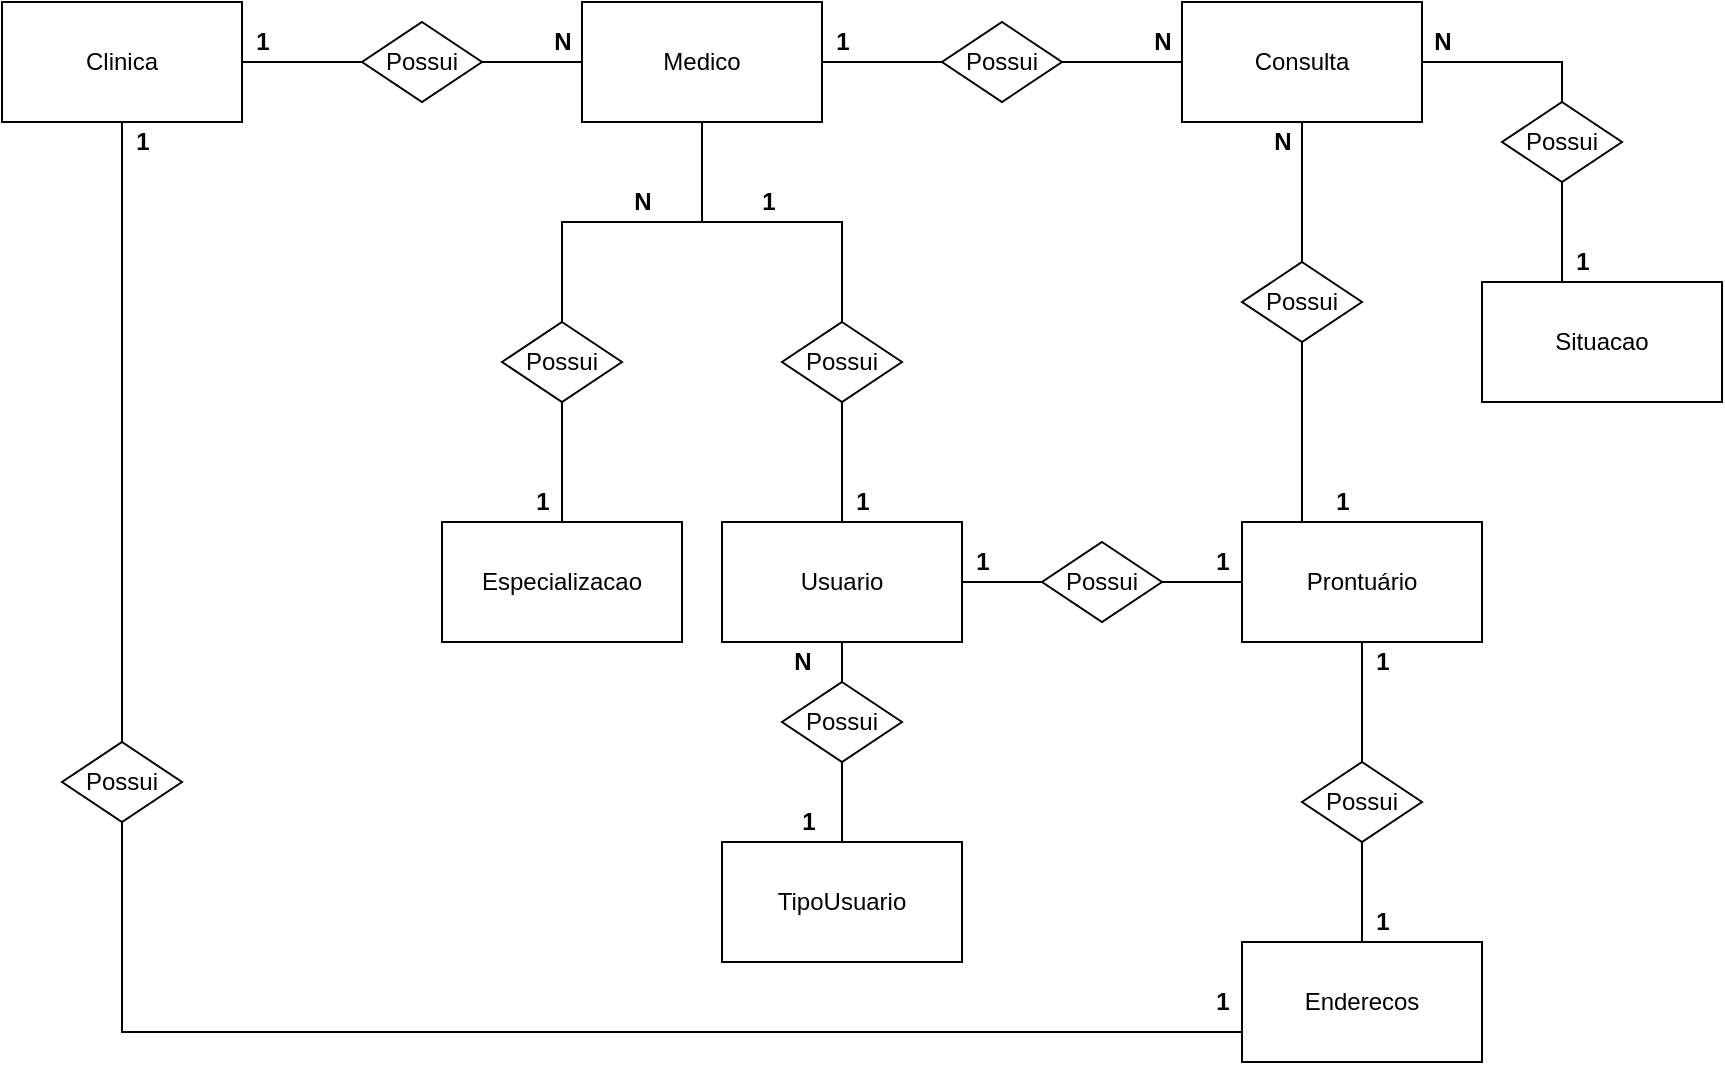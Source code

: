 <mxfile version="12.6.7" type="device" pages="2"><diagram id="C5RBs43oDa-KdzZeNtuy" name="Conceitual"><mxGraphModel dx="1200" dy="580" grid="1" gridSize="10" guides="1" tooltips="1" connect="1" arrows="1" fold="1" page="1" pageScale="1" pageWidth="827" pageHeight="1169" math="0" shadow="0"><root><mxCell id="WIyWlLk6GJQsqaUBKTNV-0"/><mxCell id="WIyWlLk6GJQsqaUBKTNV-1" parent="WIyWlLk6GJQsqaUBKTNV-0"/><mxCell id="ythOJ2ruGv5637B8txGK-11" style="edgeStyle=orthogonalEdgeStyle;rounded=0;orthogonalLoop=1;jettySize=auto;html=1;endArrow=none;endFill=0;" parent="WIyWlLk6GJQsqaUBKTNV-1" source="ythOJ2ruGv5637B8txGK-0" target="ythOJ2ruGv5637B8txGK-6" edge="1"><mxGeometry relative="1" as="geometry"/></mxCell><mxCell id="cK3Bh7Ozj_MrLhPUxuZN-6" style="edgeStyle=orthogonalEdgeStyle;rounded=0;orthogonalLoop=1;jettySize=auto;html=1;entryX=0.5;entryY=0;entryDx=0;entryDy=0;endArrow=none;endFill=0;" edge="1" parent="WIyWlLk6GJQsqaUBKTNV-1" source="ythOJ2ruGv5637B8txGK-0" target="cK3Bh7Ozj_MrLhPUxuZN-4"><mxGeometry relative="1" as="geometry"/></mxCell><mxCell id="ythOJ2ruGv5637B8txGK-0" value="Clinica" style="rounded=0;whiteSpace=wrap;html=1;" parent="WIyWlLk6GJQsqaUBKTNV-1" vertex="1"><mxGeometry x="30" y="40" width="120" height="60" as="geometry"/></mxCell><mxCell id="ythOJ2ruGv5637B8txGK-13" style="edgeStyle=orthogonalEdgeStyle;rounded=0;orthogonalLoop=1;jettySize=auto;html=1;entryX=0;entryY=0.5;entryDx=0;entryDy=0;endArrow=none;endFill=0;" parent="WIyWlLk6GJQsqaUBKTNV-1" source="ythOJ2ruGv5637B8txGK-1" target="ythOJ2ruGv5637B8txGK-7" edge="1"><mxGeometry relative="1" as="geometry"/></mxCell><mxCell id="ythOJ2ruGv5637B8txGK-19" style="edgeStyle=orthogonalEdgeStyle;rounded=0;orthogonalLoop=1;jettySize=auto;html=1;endArrow=none;endFill=0;" parent="WIyWlLk6GJQsqaUBKTNV-1" source="ythOJ2ruGv5637B8txGK-1" target="ythOJ2ruGv5637B8txGK-10" edge="1"><mxGeometry relative="1" as="geometry"/></mxCell><mxCell id="yCbxvWibHZeZ39p8YRPe-6" style="edgeStyle=orthogonalEdgeStyle;rounded=0;orthogonalLoop=1;jettySize=auto;html=1;endArrow=none;endFill=0;" parent="WIyWlLk6GJQsqaUBKTNV-1" source="ythOJ2ruGv5637B8txGK-1" target="ythOJ2ruGv5637B8txGK-9" edge="1"><mxGeometry relative="1" as="geometry"/></mxCell><mxCell id="ythOJ2ruGv5637B8txGK-1" value="Medico" style="rounded=0;whiteSpace=wrap;html=1;" parent="WIyWlLk6GJQsqaUBKTNV-1" vertex="1"><mxGeometry x="320" y="40" width="120" height="60" as="geometry"/></mxCell><mxCell id="ythOJ2ruGv5637B8txGK-15" style="edgeStyle=orthogonalEdgeStyle;rounded=0;orthogonalLoop=1;jettySize=auto;html=1;endArrow=none;endFill=0;" parent="WIyWlLk6GJQsqaUBKTNV-1" source="ythOJ2ruGv5637B8txGK-2" target="ythOJ2ruGv5637B8txGK-8" edge="1"><mxGeometry relative="1" as="geometry"/></mxCell><mxCell id="yCbxvWibHZeZ39p8YRPe-16" style="edgeStyle=orthogonalEdgeStyle;rounded=0;orthogonalLoop=1;jettySize=auto;html=1;entryX=0.5;entryY=0;entryDx=0;entryDy=0;endArrow=none;endFill=0;" parent="WIyWlLk6GJQsqaUBKTNV-1" source="ythOJ2ruGv5637B8txGK-2" target="yCbxvWibHZeZ39p8YRPe-15" edge="1"><mxGeometry relative="1" as="geometry"/></mxCell><mxCell id="ythOJ2ruGv5637B8txGK-2" value="Consulta" style="rounded=0;whiteSpace=wrap;html=1;" parent="WIyWlLk6GJQsqaUBKTNV-1" vertex="1"><mxGeometry x="620" y="40" width="120" height="60" as="geometry"/></mxCell><mxCell id="cK3Bh7Ozj_MrLhPUxuZN-2" style="edgeStyle=orthogonalEdgeStyle;rounded=0;orthogonalLoop=1;jettySize=auto;html=1;entryX=0.5;entryY=0;entryDx=0;entryDy=0;endArrow=none;endFill=0;" edge="1" parent="WIyWlLk6GJQsqaUBKTNV-1" source="ythOJ2ruGv5637B8txGK-3" target="cK3Bh7Ozj_MrLhPUxuZN-1"><mxGeometry relative="1" as="geometry"/></mxCell><mxCell id="ythOJ2ruGv5637B8txGK-3" value="Prontuário" style="rounded=0;whiteSpace=wrap;html=1;" parent="WIyWlLk6GJQsqaUBKTNV-1" vertex="1"><mxGeometry x="650" y="300" width="120" height="60" as="geometry"/></mxCell><mxCell id="ythOJ2ruGv5637B8txGK-4" value="Especializacao" style="rounded=0;whiteSpace=wrap;html=1;" parent="WIyWlLk6GJQsqaUBKTNV-1" vertex="1"><mxGeometry x="250" y="300" width="120" height="60" as="geometry"/></mxCell><mxCell id="yCbxvWibHZeZ39p8YRPe-7" style="edgeStyle=orthogonalEdgeStyle;rounded=0;orthogonalLoop=1;jettySize=auto;html=1;entryX=0.5;entryY=0;entryDx=0;entryDy=0;endArrow=none;endFill=0;" parent="WIyWlLk6GJQsqaUBKTNV-1" source="ythOJ2ruGv5637B8txGK-5" target="yCbxvWibHZeZ39p8YRPe-1" edge="1"><mxGeometry relative="1" as="geometry"/></mxCell><mxCell id="ythOJ2ruGv5637B8txGK-5" value="Usuario" style="rounded=0;whiteSpace=wrap;html=1;" parent="WIyWlLk6GJQsqaUBKTNV-1" vertex="1"><mxGeometry x="390" y="300" width="120" height="60" as="geometry"/></mxCell><mxCell id="ythOJ2ruGv5637B8txGK-12" style="edgeStyle=orthogonalEdgeStyle;rounded=0;orthogonalLoop=1;jettySize=auto;html=1;entryX=0;entryY=0.5;entryDx=0;entryDy=0;endArrow=none;endFill=0;" parent="WIyWlLk6GJQsqaUBKTNV-1" source="ythOJ2ruGv5637B8txGK-6" target="ythOJ2ruGv5637B8txGK-1" edge="1"><mxGeometry relative="1" as="geometry"/></mxCell><mxCell id="ythOJ2ruGv5637B8txGK-6" value="Possui" style="rhombus;whiteSpace=wrap;html=1;" parent="WIyWlLk6GJQsqaUBKTNV-1" vertex="1"><mxGeometry x="210" y="50" width="60" height="40" as="geometry"/></mxCell><mxCell id="ythOJ2ruGv5637B8txGK-14" style="edgeStyle=orthogonalEdgeStyle;rounded=0;orthogonalLoop=1;jettySize=auto;html=1;endArrow=none;endFill=0;" parent="WIyWlLk6GJQsqaUBKTNV-1" source="ythOJ2ruGv5637B8txGK-7" target="ythOJ2ruGv5637B8txGK-2" edge="1"><mxGeometry relative="1" as="geometry"/></mxCell><mxCell id="ythOJ2ruGv5637B8txGK-7" value="Possui" style="rhombus;whiteSpace=wrap;html=1;" parent="WIyWlLk6GJQsqaUBKTNV-1" vertex="1"><mxGeometry x="500" y="50" width="60" height="40" as="geometry"/></mxCell><mxCell id="ythOJ2ruGv5637B8txGK-16" style="edgeStyle=orthogonalEdgeStyle;rounded=0;orthogonalLoop=1;jettySize=auto;html=1;endArrow=none;endFill=0;" parent="WIyWlLk6GJQsqaUBKTNV-1" source="ythOJ2ruGv5637B8txGK-8" target="ythOJ2ruGv5637B8txGK-3" edge="1"><mxGeometry relative="1" as="geometry"><Array as="points"><mxPoint x="680" y="280"/><mxPoint x="680" y="280"/></Array></mxGeometry></mxCell><mxCell id="ythOJ2ruGv5637B8txGK-8" value="Possui" style="rhombus;whiteSpace=wrap;html=1;" parent="WIyWlLk6GJQsqaUBKTNV-1" vertex="1"><mxGeometry x="650" y="170" width="60" height="40" as="geometry"/></mxCell><mxCell id="ythOJ2ruGv5637B8txGK-18" style="edgeStyle=orthogonalEdgeStyle;rounded=0;orthogonalLoop=1;jettySize=auto;html=1;endArrow=none;endFill=0;" parent="WIyWlLk6GJQsqaUBKTNV-1" source="ythOJ2ruGv5637B8txGK-9" target="ythOJ2ruGv5637B8txGK-5" edge="1"><mxGeometry relative="1" as="geometry"/></mxCell><mxCell id="ythOJ2ruGv5637B8txGK-9" value="Possui" style="rhombus;whiteSpace=wrap;html=1;" parent="WIyWlLk6GJQsqaUBKTNV-1" vertex="1"><mxGeometry x="420" y="200" width="60" height="40" as="geometry"/></mxCell><mxCell id="ythOJ2ruGv5637B8txGK-21" style="edgeStyle=orthogonalEdgeStyle;rounded=0;orthogonalLoop=1;jettySize=auto;html=1;endArrow=none;endFill=0;" parent="WIyWlLk6GJQsqaUBKTNV-1" source="ythOJ2ruGv5637B8txGK-10" target="ythOJ2ruGv5637B8txGK-4" edge="1"><mxGeometry relative="1" as="geometry"/></mxCell><mxCell id="ythOJ2ruGv5637B8txGK-10" value="Possui" style="rhombus;whiteSpace=wrap;html=1;" parent="WIyWlLk6GJQsqaUBKTNV-1" vertex="1"><mxGeometry x="280" y="200" width="60" height="40" as="geometry"/></mxCell><mxCell id="ythOJ2ruGv5637B8txGK-23" style="edgeStyle=orthogonalEdgeStyle;rounded=0;orthogonalLoop=1;jettySize=auto;html=1;endArrow=none;endFill=0;" parent="WIyWlLk6GJQsqaUBKTNV-1" source="ythOJ2ruGv5637B8txGK-22" target="ythOJ2ruGv5637B8txGK-3" edge="1"><mxGeometry relative="1" as="geometry"/></mxCell><mxCell id="ythOJ2ruGv5637B8txGK-24" style="edgeStyle=orthogonalEdgeStyle;rounded=0;orthogonalLoop=1;jettySize=auto;html=1;entryX=1;entryY=0.5;entryDx=0;entryDy=0;endArrow=none;endFill=0;" parent="WIyWlLk6GJQsqaUBKTNV-1" source="ythOJ2ruGv5637B8txGK-22" target="ythOJ2ruGv5637B8txGK-5" edge="1"><mxGeometry relative="1" as="geometry"/></mxCell><mxCell id="ythOJ2ruGv5637B8txGK-22" value="Possui" style="rhombus;whiteSpace=wrap;html=1;" parent="WIyWlLk6GJQsqaUBKTNV-1" vertex="1"><mxGeometry x="550" y="310" width="60" height="40" as="geometry"/></mxCell><mxCell id="ythOJ2ruGv5637B8txGK-25" value="&lt;b&gt;1&lt;/b&gt;" style="text;html=1;align=center;verticalAlign=middle;resizable=0;points=[];autosize=1;" parent="WIyWlLk6GJQsqaUBKTNV-1" vertex="1"><mxGeometry x="150" y="50" width="20" height="20" as="geometry"/></mxCell><mxCell id="ythOJ2ruGv5637B8txGK-26" value="&lt;b&gt;N&lt;/b&gt;" style="text;html=1;align=center;verticalAlign=middle;resizable=0;points=[];autosize=1;" parent="WIyWlLk6GJQsqaUBKTNV-1" vertex="1"><mxGeometry x="300" y="50" width="20" height="20" as="geometry"/></mxCell><mxCell id="ythOJ2ruGv5637B8txGK-27" value="&lt;b&gt;1&lt;/b&gt;" style="text;html=1;align=center;verticalAlign=middle;resizable=0;points=[];autosize=1;" parent="WIyWlLk6GJQsqaUBKTNV-1" vertex="1"><mxGeometry x="440" y="50" width="20" height="20" as="geometry"/></mxCell><mxCell id="ythOJ2ruGv5637B8txGK-28" value="&lt;b&gt;N&lt;/b&gt;" style="text;html=1;align=center;verticalAlign=middle;resizable=0;points=[];autosize=1;" parent="WIyWlLk6GJQsqaUBKTNV-1" vertex="1"><mxGeometry x="600" y="50" width="20" height="20" as="geometry"/></mxCell><mxCell id="ythOJ2ruGv5637B8txGK-29" value="&lt;b&gt;1&lt;/b&gt;" style="text;html=1;align=center;verticalAlign=middle;resizable=0;points=[];autosize=1;" parent="WIyWlLk6GJQsqaUBKTNV-1" vertex="1"><mxGeometry x="690" y="280" width="20" height="20" as="geometry"/></mxCell><mxCell id="ythOJ2ruGv5637B8txGK-30" value="&lt;b&gt;N&lt;/b&gt;" style="text;html=1;align=center;verticalAlign=middle;resizable=0;points=[];autosize=1;" parent="WIyWlLk6GJQsqaUBKTNV-1" vertex="1"><mxGeometry x="660" y="100" width="20" height="20" as="geometry"/></mxCell><mxCell id="ythOJ2ruGv5637B8txGK-31" value="&lt;b&gt;1&lt;/b&gt;" style="text;html=1;align=center;verticalAlign=middle;resizable=0;points=[];autosize=1;" parent="WIyWlLk6GJQsqaUBKTNV-1" vertex="1"><mxGeometry x="630" y="310" width="20" height="20" as="geometry"/></mxCell><mxCell id="ythOJ2ruGv5637B8txGK-32" value="&lt;b&gt;1&lt;/b&gt;" style="text;html=1;align=center;verticalAlign=middle;resizable=0;points=[];autosize=1;" parent="WIyWlLk6GJQsqaUBKTNV-1" vertex="1"><mxGeometry x="510" y="310" width="20" height="20" as="geometry"/></mxCell><mxCell id="ythOJ2ruGv5637B8txGK-33" value="&lt;b&gt;1&lt;/b&gt;" style="text;html=1;align=center;verticalAlign=middle;resizable=0;points=[];autosize=1;" parent="WIyWlLk6GJQsqaUBKTNV-1" vertex="1"><mxGeometry x="403" y="130" width="20" height="20" as="geometry"/></mxCell><mxCell id="ythOJ2ruGv5637B8txGK-34" value="&lt;b&gt;1&lt;/b&gt;" style="text;html=1;align=center;verticalAlign=middle;resizable=0;points=[];autosize=1;" parent="WIyWlLk6GJQsqaUBKTNV-1" vertex="1"><mxGeometry x="450" y="280" width="20" height="20" as="geometry"/></mxCell><mxCell id="ythOJ2ruGv5637B8txGK-35" value="&lt;b&gt;1&lt;/b&gt;" style="text;html=1;align=center;verticalAlign=middle;resizable=0;points=[];autosize=1;" parent="WIyWlLk6GJQsqaUBKTNV-1" vertex="1"><mxGeometry x="290" y="280" width="20" height="20" as="geometry"/></mxCell><mxCell id="ythOJ2ruGv5637B8txGK-36" value="&lt;b&gt;N&lt;/b&gt;" style="text;html=1;align=center;verticalAlign=middle;resizable=0;points=[];autosize=1;" parent="WIyWlLk6GJQsqaUBKTNV-1" vertex="1"><mxGeometry x="340" y="130" width="20" height="20" as="geometry"/></mxCell><mxCell id="yCbxvWibHZeZ39p8YRPe-0" value="TipoUsuario" style="rounded=0;whiteSpace=wrap;html=1;" parent="WIyWlLk6GJQsqaUBKTNV-1" vertex="1"><mxGeometry x="390" y="460" width="120" height="60" as="geometry"/></mxCell><mxCell id="yCbxvWibHZeZ39p8YRPe-3" style="edgeStyle=orthogonalEdgeStyle;rounded=0;orthogonalLoop=1;jettySize=auto;html=1;endArrow=none;endFill=0;" parent="WIyWlLk6GJQsqaUBKTNV-1" source="yCbxvWibHZeZ39p8YRPe-1" target="yCbxvWibHZeZ39p8YRPe-0" edge="1"><mxGeometry relative="1" as="geometry"/></mxCell><mxCell id="yCbxvWibHZeZ39p8YRPe-1" value="Possui" style="rhombus;whiteSpace=wrap;html=1;" parent="WIyWlLk6GJQsqaUBKTNV-1" vertex="1"><mxGeometry x="420" y="380" width="60" height="40" as="geometry"/></mxCell><mxCell id="yCbxvWibHZeZ39p8YRPe-4" value="&lt;b&gt;N&lt;/b&gt;" style="text;html=1;align=center;verticalAlign=middle;resizable=0;points=[];autosize=1;" parent="WIyWlLk6GJQsqaUBKTNV-1" vertex="1"><mxGeometry x="420" y="360" width="20" height="20" as="geometry"/></mxCell><mxCell id="yCbxvWibHZeZ39p8YRPe-5" value="&lt;b&gt;1&lt;/b&gt;" style="text;html=1;align=center;verticalAlign=middle;resizable=0;points=[];autosize=1;" parent="WIyWlLk6GJQsqaUBKTNV-1" vertex="1"><mxGeometry x="423" y="440" width="20" height="20" as="geometry"/></mxCell><mxCell id="yCbxvWibHZeZ39p8YRPe-13" value="Situacao" style="rounded=0;whiteSpace=wrap;html=1;" parent="WIyWlLk6GJQsqaUBKTNV-1" vertex="1"><mxGeometry x="770" y="180" width="120" height="60" as="geometry"/></mxCell><mxCell id="yCbxvWibHZeZ39p8YRPe-14" style="edgeStyle=orthogonalEdgeStyle;rounded=0;orthogonalLoop=1;jettySize=auto;html=1;exitX=0.5;exitY=1;exitDx=0;exitDy=0;endArrow=none;endFill=0;" parent="WIyWlLk6GJQsqaUBKTNV-1" source="yCbxvWibHZeZ39p8YRPe-1" target="yCbxvWibHZeZ39p8YRPe-1" edge="1"><mxGeometry relative="1" as="geometry"/></mxCell><mxCell id="yCbxvWibHZeZ39p8YRPe-17" style="edgeStyle=orthogonalEdgeStyle;rounded=0;orthogonalLoop=1;jettySize=auto;html=1;endArrow=none;endFill=0;" parent="WIyWlLk6GJQsqaUBKTNV-1" source="yCbxvWibHZeZ39p8YRPe-15" target="yCbxvWibHZeZ39p8YRPe-13" edge="1"><mxGeometry relative="1" as="geometry"><Array as="points"><mxPoint x="810" y="170"/><mxPoint x="810" y="170"/></Array></mxGeometry></mxCell><mxCell id="yCbxvWibHZeZ39p8YRPe-15" value="Possui" style="rhombus;whiteSpace=wrap;html=1;" parent="WIyWlLk6GJQsqaUBKTNV-1" vertex="1"><mxGeometry x="780" y="90" width="60" height="40" as="geometry"/></mxCell><mxCell id="yCbxvWibHZeZ39p8YRPe-18" value="&lt;b&gt;1&lt;/b&gt;" style="text;html=1;align=center;verticalAlign=middle;resizable=0;points=[];autosize=1;" parent="WIyWlLk6GJQsqaUBKTNV-1" vertex="1"><mxGeometry x="810" y="160" width="20" height="20" as="geometry"/></mxCell><mxCell id="yCbxvWibHZeZ39p8YRPe-19" value="&lt;b&gt;N&lt;/b&gt;" style="text;html=1;align=center;verticalAlign=middle;resizable=0;points=[];autosize=1;" parent="WIyWlLk6GJQsqaUBKTNV-1" vertex="1"><mxGeometry x="740" y="50" width="20" height="20" as="geometry"/></mxCell><mxCell id="cK3Bh7Ozj_MrLhPUxuZN-0" value="Enderecos" style="rounded=0;whiteSpace=wrap;html=1;" vertex="1" parent="WIyWlLk6GJQsqaUBKTNV-1"><mxGeometry x="650" y="510" width="120" height="60" as="geometry"/></mxCell><mxCell id="cK3Bh7Ozj_MrLhPUxuZN-3" style="edgeStyle=orthogonalEdgeStyle;rounded=0;orthogonalLoop=1;jettySize=auto;html=1;endArrow=none;endFill=0;" edge="1" parent="WIyWlLk6GJQsqaUBKTNV-1" source="cK3Bh7Ozj_MrLhPUxuZN-1" target="cK3Bh7Ozj_MrLhPUxuZN-0"><mxGeometry relative="1" as="geometry"/></mxCell><mxCell id="cK3Bh7Ozj_MrLhPUxuZN-1" value="Possui" style="rhombus;whiteSpace=wrap;html=1;" vertex="1" parent="WIyWlLk6GJQsqaUBKTNV-1"><mxGeometry x="680" y="420" width="60" height="40" as="geometry"/></mxCell><mxCell id="cK3Bh7Ozj_MrLhPUxuZN-7" style="edgeStyle=orthogonalEdgeStyle;rounded=0;orthogonalLoop=1;jettySize=auto;html=1;entryX=0;entryY=0.75;entryDx=0;entryDy=0;endArrow=none;endFill=0;exitX=0.5;exitY=1;exitDx=0;exitDy=0;" edge="1" parent="WIyWlLk6GJQsqaUBKTNV-1" source="cK3Bh7Ozj_MrLhPUxuZN-4" target="cK3Bh7Ozj_MrLhPUxuZN-0"><mxGeometry relative="1" as="geometry"/></mxCell><mxCell id="cK3Bh7Ozj_MrLhPUxuZN-4" value="Possui" style="rhombus;whiteSpace=wrap;html=1;" vertex="1" parent="WIyWlLk6GJQsqaUBKTNV-1"><mxGeometry x="60" y="410" width="60" height="40" as="geometry"/></mxCell><mxCell id="cK3Bh7Ozj_MrLhPUxuZN-8" value="&lt;b&gt;1&lt;/b&gt;" style="text;html=1;align=center;verticalAlign=middle;resizable=0;points=[];autosize=1;" vertex="1" parent="WIyWlLk6GJQsqaUBKTNV-1"><mxGeometry x="710" y="360" width="20" height="20" as="geometry"/></mxCell><mxCell id="cK3Bh7Ozj_MrLhPUxuZN-9" value="&lt;b&gt;1&lt;/b&gt;" style="text;html=1;align=center;verticalAlign=middle;resizable=0;points=[];autosize=1;" vertex="1" parent="WIyWlLk6GJQsqaUBKTNV-1"><mxGeometry x="710" y="490" width="20" height="20" as="geometry"/></mxCell><mxCell id="cK3Bh7Ozj_MrLhPUxuZN-10" value="&lt;b&gt;1&lt;/b&gt;" style="text;html=1;align=center;verticalAlign=middle;resizable=0;points=[];autosize=1;" vertex="1" parent="WIyWlLk6GJQsqaUBKTNV-1"><mxGeometry x="630" y="530" width="20" height="20" as="geometry"/></mxCell><mxCell id="cK3Bh7Ozj_MrLhPUxuZN-11" value="&lt;b&gt;1&lt;/b&gt;" style="text;html=1;align=center;verticalAlign=middle;resizable=0;points=[];autosize=1;" vertex="1" parent="WIyWlLk6GJQsqaUBKTNV-1"><mxGeometry x="90" y="100" width="20" height="20" as="geometry"/></mxCell></root></mxGraphModel></diagram><diagram id="TLPzWOpSBybINi0cu46Q" name="Lógico"><mxGraphModel dx="1200" dy="580" grid="1" gridSize="10" guides="1" tooltips="1" connect="1" arrows="1" fold="1" page="1" pageScale="1" pageWidth="827" pageHeight="1169" math="0" shadow="0"><root><mxCell id="elrDzwlD9sv5lH6a9qB9-0"/><mxCell id="elrDzwlD9sv5lH6a9qB9-1" parent="elrDzwlD9sv5lH6a9qB9-0"/><mxCell id="Dn5fqxOhp8WbKNO8MVoi-0" value="Clinica" style="swimlane;fontStyle=0;childLayout=stackLayout;horizontal=1;startSize=26;fillColor=#e0e0e0;horizontalStack=0;resizeParent=1;resizeParentMax=0;resizeLast=0;collapsible=1;marginBottom=0;swimlaneFillColor=#ffffff;align=center;fontSize=14;" parent="elrDzwlD9sv5lH6a9qB9-1" vertex="1"><mxGeometry x="50" y="40" width="200" height="194" as="geometry"/></mxCell><mxCell id="Dn5fqxOhp8WbKNO8MVoi-1" value="ID_Clinica (int)" style="shape=partialRectangle;top=0;left=0;right=0;bottom=1;align=left;verticalAlign=middle;fillColor=none;spacingLeft=34;spacingRight=4;overflow=hidden;rotatable=0;points=[[0,0.5],[1,0.5]];portConstraint=eastwest;dropTarget=0;fontStyle=5;fontSize=12;strokeColor=none;" parent="Dn5fqxOhp8WbKNO8MVoi-0" vertex="1"><mxGeometry y="26" width="200" height="30" as="geometry"/></mxCell><mxCell id="Dn5fqxOhp8WbKNO8MVoi-2" value="PK" style="shape=partialRectangle;top=0;left=0;bottom=0;fillColor=none;align=left;verticalAlign=middle;spacingLeft=4;spacingRight=4;overflow=hidden;rotatable=0;points=[];portConstraint=eastwest;part=1;fontSize=12;fontStyle=1" parent="Dn5fqxOhp8WbKNO8MVoi-1" vertex="1" connectable="0"><mxGeometry width="30" height="30" as="geometry"/></mxCell><mxCell id="9EUSwoQQJWEt1u90dAKZ-15" value="ID_Endereco (int)" style="shape=partialRectangle;top=0;left=0;right=0;bottom=1;align=left;verticalAlign=middle;fillColor=none;spacingLeft=34;spacingRight=4;overflow=hidden;rotatable=0;points=[[0,0.5],[1,0.5]];portConstraint=eastwest;dropTarget=0;fontStyle=5;fontSize=12;" vertex="1" parent="Dn5fqxOhp8WbKNO8MVoi-0"><mxGeometry y="56" width="200" height="30" as="geometry"/></mxCell><mxCell id="9EUSwoQQJWEt1u90dAKZ-16" value="FK1" style="shape=partialRectangle;top=0;left=0;bottom=0;fillColor=none;align=left;verticalAlign=middle;spacingLeft=4;spacingRight=4;overflow=hidden;rotatable=0;points=[];portConstraint=eastwest;part=1;fontSize=12;fontStyle=1" vertex="1" connectable="0" parent="9EUSwoQQJWEt1u90dAKZ-15"><mxGeometry width="30" height="30" as="geometry"/></mxCell><mxCell id="Dn5fqxOhp8WbKNO8MVoi-3" value="NomeFantasia (varchar)" style="shape=partialRectangle;top=0;left=0;right=0;bottom=0;align=left;verticalAlign=top;fillColor=none;spacingLeft=34;spacingRight=4;overflow=hidden;rotatable=0;points=[[0,0.5],[1,0.5]];portConstraint=eastwest;dropTarget=0;fontSize=12;" parent="Dn5fqxOhp8WbKNO8MVoi-0" vertex="1"><mxGeometry y="86" width="200" height="26" as="geometry"/></mxCell><mxCell id="Dn5fqxOhp8WbKNO8MVoi-4" value="" style="shape=partialRectangle;top=0;left=0;bottom=0;fillColor=none;align=left;verticalAlign=top;spacingLeft=4;spacingRight=4;overflow=hidden;rotatable=0;points=[];portConstraint=eastwest;part=1;fontSize=12;" parent="Dn5fqxOhp8WbKNO8MVoi-3" vertex="1" connectable="0"><mxGeometry width="30" height="26" as="geometry"/></mxCell><mxCell id="Dn5fqxOhp8WbKNO8MVoi-5" value="RazaoSocial (varchar)" style="shape=partialRectangle;top=0;left=0;right=0;bottom=0;align=left;verticalAlign=top;fillColor=none;spacingLeft=34;spacingRight=4;overflow=hidden;rotatable=0;points=[[0,0.5],[1,0.5]];portConstraint=eastwest;dropTarget=0;fontSize=12;" parent="Dn5fqxOhp8WbKNO8MVoi-0" vertex="1"><mxGeometry y="112" width="200" height="26" as="geometry"/></mxCell><mxCell id="Dn5fqxOhp8WbKNO8MVoi-6" value="" style="shape=partialRectangle;top=0;left=0;bottom=0;fillColor=none;align=left;verticalAlign=top;spacingLeft=4;spacingRight=4;overflow=hidden;rotatable=0;points=[];portConstraint=eastwest;part=1;fontSize=12;" parent="Dn5fqxOhp8WbKNO8MVoi-5" vertex="1" connectable="0"><mxGeometry width="30" height="26" as="geometry"/></mxCell><mxCell id="Dn5fqxOhp8WbKNO8MVoi-12" value="HorarioFuncionamento (time)" style="shape=partialRectangle;top=0;left=0;right=0;bottom=0;align=left;verticalAlign=top;fillColor=none;spacingLeft=34;spacingRight=4;overflow=hidden;rotatable=0;points=[[0,0.5],[1,0.5]];portConstraint=eastwest;dropTarget=0;fontSize=12;" parent="Dn5fqxOhp8WbKNO8MVoi-0" vertex="1"><mxGeometry y="138" width="200" height="26" as="geometry"/></mxCell><mxCell id="Dn5fqxOhp8WbKNO8MVoi-13" value="" style="shape=partialRectangle;top=0;left=0;bottom=0;fillColor=none;align=left;verticalAlign=top;spacingLeft=4;spacingRight=4;overflow=hidden;rotatable=0;points=[];portConstraint=eastwest;part=1;fontSize=12;" parent="Dn5fqxOhp8WbKNO8MVoi-12" vertex="1" connectable="0"><mxGeometry width="30" height="26.0" as="geometry"/></mxCell><mxCell id="Dn5fqxOhp8WbKNO8MVoi-14" value="CNPJ (char)" style="shape=partialRectangle;top=0;left=0;right=0;bottom=0;align=left;verticalAlign=top;fillColor=none;spacingLeft=34;spacingRight=4;overflow=hidden;rotatable=0;points=[[0,0.5],[1,0.5]];portConstraint=eastwest;dropTarget=0;fontSize=12;" parent="Dn5fqxOhp8WbKNO8MVoi-0" vertex="1"><mxGeometry y="164" width="200" height="30" as="geometry"/></mxCell><mxCell id="Dn5fqxOhp8WbKNO8MVoi-15" value="" style="shape=partialRectangle;top=0;left=0;bottom=0;fillColor=none;align=left;verticalAlign=top;spacingLeft=4;spacingRight=4;overflow=hidden;rotatable=0;points=[];portConstraint=eastwest;part=1;fontSize=12;" parent="Dn5fqxOhp8WbKNO8MVoi-14" vertex="1" connectable="0"><mxGeometry width="30" height="30.0" as="geometry"/></mxCell><mxCell id="Dn5fqxOhp8WbKNO8MVoi-16" value="TipoUsuario" style="swimlane;fontStyle=0;childLayout=stackLayout;horizontal=1;startSize=26;fillColor=#e0e0e0;horizontalStack=0;resizeParent=1;resizeParentMax=0;resizeLast=0;collapsible=1;marginBottom=0;swimlaneFillColor=#ffffff;align=center;fontSize=14;" parent="elrDzwlD9sv5lH6a9qB9-1" vertex="1"><mxGeometry x="50" y="420" width="170" height="82" as="geometry"/></mxCell><mxCell id="Dn5fqxOhp8WbKNO8MVoi-17" value="ID_TipoUsuario (int)" style="shape=partialRectangle;top=0;left=0;right=0;bottom=1;align=left;verticalAlign=middle;fillColor=none;spacingLeft=34;spacingRight=4;overflow=hidden;rotatable=0;points=[[0,0.5],[1,0.5]];portConstraint=eastwest;dropTarget=0;fontStyle=5;fontSize=12;" parent="Dn5fqxOhp8WbKNO8MVoi-16" vertex="1"><mxGeometry y="26" width="170" height="30" as="geometry"/></mxCell><mxCell id="Dn5fqxOhp8WbKNO8MVoi-18" value="PK" style="shape=partialRectangle;top=0;left=0;bottom=0;fillColor=none;align=left;verticalAlign=middle;spacingLeft=4;spacingRight=4;overflow=hidden;rotatable=0;points=[];portConstraint=eastwest;part=1;fontSize=12;fontStyle=1" parent="Dn5fqxOhp8WbKNO8MVoi-17" vertex="1" connectable="0"><mxGeometry width="30" height="30" as="geometry"/></mxCell><mxCell id="Dn5fqxOhp8WbKNO8MVoi-19" value="Tipo (varchar)" style="shape=partialRectangle;top=0;left=0;right=0;bottom=0;align=left;verticalAlign=top;fillColor=none;spacingLeft=34;spacingRight=4;overflow=hidden;rotatable=0;points=[[0,0.5],[1,0.5]];portConstraint=eastwest;dropTarget=0;fontSize=12;" parent="Dn5fqxOhp8WbKNO8MVoi-16" vertex="1"><mxGeometry y="56" width="170" height="26" as="geometry"/></mxCell><mxCell id="Dn5fqxOhp8WbKNO8MVoi-20" value="" style="shape=partialRectangle;top=0;left=0;bottom=0;fillColor=none;align=left;verticalAlign=top;spacingLeft=4;spacingRight=4;overflow=hidden;rotatable=0;points=[];portConstraint=eastwest;part=1;fontSize=12;" parent="Dn5fqxOhp8WbKNO8MVoi-19" vertex="1" connectable="0"><mxGeometry width="30" height="26" as="geometry"/></mxCell><mxCell id="Dn5fqxOhp8WbKNO8MVoi-29" value="Especializacao" style="swimlane;fontStyle=0;childLayout=stackLayout;horizontal=1;startSize=26;fillColor=#e0e0e0;horizontalStack=0;resizeParent=1;resizeParentMax=0;resizeLast=0;collapsible=1;marginBottom=0;swimlaneFillColor=#ffffff;align=center;fontSize=14;" parent="elrDzwlD9sv5lH6a9qB9-1" vertex="1"><mxGeometry x="50" y="280" width="170" height="82" as="geometry"/></mxCell><mxCell id="Dn5fqxOhp8WbKNO8MVoi-30" value="ID_Especializacao (int)" style="shape=partialRectangle;top=0;left=0;right=0;bottom=1;align=left;verticalAlign=middle;fillColor=none;spacingLeft=34;spacingRight=4;overflow=hidden;rotatable=0;points=[[0,0.5],[1,0.5]];portConstraint=eastwest;dropTarget=0;fontStyle=5;fontSize=12;" parent="Dn5fqxOhp8WbKNO8MVoi-29" vertex="1"><mxGeometry y="26" width="170" height="30" as="geometry"/></mxCell><mxCell id="Dn5fqxOhp8WbKNO8MVoi-31" value="PK" style="shape=partialRectangle;top=0;left=0;bottom=0;fillColor=none;align=left;verticalAlign=middle;spacingLeft=4;spacingRight=4;overflow=hidden;rotatable=0;points=[];portConstraint=eastwest;part=1;fontSize=12;fontStyle=1" parent="Dn5fqxOhp8WbKNO8MVoi-30" vertex="1" connectable="0"><mxGeometry width="30" height="30" as="geometry"/></mxCell><mxCell id="Dn5fqxOhp8WbKNO8MVoi-32" value="Titulo (varchar)" style="shape=partialRectangle;top=0;left=0;right=0;bottom=0;align=left;verticalAlign=top;fillColor=none;spacingLeft=34;spacingRight=4;overflow=hidden;rotatable=0;points=[[0,0.5],[1,0.5]];portConstraint=eastwest;dropTarget=0;fontSize=12;" parent="Dn5fqxOhp8WbKNO8MVoi-29" vertex="1"><mxGeometry y="56" width="170" height="26" as="geometry"/></mxCell><mxCell id="Dn5fqxOhp8WbKNO8MVoi-33" value="" style="shape=partialRectangle;top=0;left=0;bottom=0;fillColor=none;align=left;verticalAlign=top;spacingLeft=4;spacingRight=4;overflow=hidden;rotatable=0;points=[];portConstraint=eastwest;part=1;fontSize=12;" parent="Dn5fqxOhp8WbKNO8MVoi-32" vertex="1" connectable="0"><mxGeometry width="30" height="26" as="geometry"/></mxCell><mxCell id="Dn5fqxOhp8WbKNO8MVoi-34" value="Medico" style="swimlane;fontStyle=0;childLayout=stackLayout;horizontal=1;startSize=26;fillColor=#e0e0e0;horizontalStack=0;resizeParent=1;resizeParentMax=0;resizeLast=0;collapsible=1;marginBottom=0;swimlaneFillColor=#ffffff;align=center;fontSize=14;" parent="elrDzwlD9sv5lH6a9qB9-1" vertex="1"><mxGeometry x="340" y="40" width="200" height="198" as="geometry"/></mxCell><mxCell id="RFxlxN9OqKXRqgaf9V_P-4" value="ID_Medico (int)" style="shape=partialRectangle;top=0;left=0;right=0;bottom=0;align=left;verticalAlign=middle;fillColor=none;spacingLeft=60;spacingRight=4;overflow=hidden;rotatable=0;points=[[0,0.5],[1,0.5]];portConstraint=eastwest;dropTarget=0;fontStyle=5;fontSize=12;" parent="Dn5fqxOhp8WbKNO8MVoi-34" vertex="1"><mxGeometry y="26" width="200" height="30" as="geometry"/></mxCell><mxCell id="RFxlxN9OqKXRqgaf9V_P-5" value="PK" style="shape=partialRectangle;fontStyle=1;top=0;left=0;bottom=0;fillColor=none;align=left;verticalAlign=middle;spacingLeft=4;spacingRight=4;overflow=hidden;rotatable=0;points=[];portConstraint=eastwest;part=1;fontSize=12;" parent="RFxlxN9OqKXRqgaf9V_P-4" vertex="1" connectable="0"><mxGeometry width="56" height="30" as="geometry"/></mxCell><mxCell id="RFxlxN9OqKXRqgaf9V_P-2" value="ID_Clinica (int)" style="shape=partialRectangle;top=0;left=0;right=0;bottom=0;align=left;verticalAlign=middle;fillColor=none;spacingLeft=60;spacingRight=4;overflow=hidden;rotatable=0;points=[[0,0.5],[1,0.5]];portConstraint=eastwest;dropTarget=0;fontStyle=5;fontSize=12;" parent="Dn5fqxOhp8WbKNO8MVoi-34" vertex="1"><mxGeometry y="56" width="200" height="30" as="geometry"/></mxCell><mxCell id="RFxlxN9OqKXRqgaf9V_P-3" value="FK1" style="shape=partialRectangle;fontStyle=1;top=0;left=0;bottom=0;fillColor=none;align=left;verticalAlign=middle;spacingLeft=4;spacingRight=4;overflow=hidden;rotatable=0;points=[];portConstraint=eastwest;part=1;fontSize=12;" parent="RFxlxN9OqKXRqgaf9V_P-2" vertex="1" connectable="0"><mxGeometry width="56" height="30" as="geometry"/></mxCell><mxCell id="Dn5fqxOhp8WbKNO8MVoi-35" value="ID_Especializacao (int)" style="shape=partialRectangle;top=0;left=0;right=0;bottom=0;align=left;verticalAlign=middle;fillColor=none;spacingLeft=60;spacingRight=4;overflow=hidden;rotatable=0;points=[[0,0.5],[1,0.5]];portConstraint=eastwest;dropTarget=0;fontStyle=5;fontSize=12;" parent="Dn5fqxOhp8WbKNO8MVoi-34" vertex="1"><mxGeometry y="86" width="200" height="30" as="geometry"/></mxCell><mxCell id="Dn5fqxOhp8WbKNO8MVoi-36" value="FK2" style="shape=partialRectangle;fontStyle=1;top=0;left=0;bottom=0;fillColor=none;align=left;verticalAlign=middle;spacingLeft=4;spacingRight=4;overflow=hidden;rotatable=0;points=[];portConstraint=eastwest;part=1;fontSize=12;" parent="Dn5fqxOhp8WbKNO8MVoi-35" vertex="1" connectable="0"><mxGeometry width="56" height="30" as="geometry"/></mxCell><mxCell id="Dn5fqxOhp8WbKNO8MVoi-37" value="ID_Usuario (int)" style="shape=partialRectangle;top=0;left=0;right=0;bottom=1;align=left;verticalAlign=middle;fillColor=none;spacingLeft=60;spacingRight=4;overflow=hidden;rotatable=0;points=[[0,0.5],[1,0.5]];portConstraint=eastwest;dropTarget=0;fontStyle=5;fontSize=12;" parent="Dn5fqxOhp8WbKNO8MVoi-34" vertex="1"><mxGeometry y="116" width="200" height="30" as="geometry"/></mxCell><mxCell id="Dn5fqxOhp8WbKNO8MVoi-38" value="FK3" style="shape=partialRectangle;fontStyle=1;top=0;left=0;bottom=0;fillColor=none;align=left;verticalAlign=middle;spacingLeft=4;spacingRight=4;overflow=hidden;rotatable=0;points=[];portConstraint=eastwest;part=1;fontSize=12;" parent="Dn5fqxOhp8WbKNO8MVoi-37" vertex="1" connectable="0"><mxGeometry width="56" height="30" as="geometry"/></mxCell><mxCell id="Dn5fqxOhp8WbKNO8MVoi-39" value="Nome (varchar)" style="shape=partialRectangle;top=0;left=0;right=0;bottom=0;align=left;verticalAlign=top;fillColor=none;spacingLeft=60;spacingRight=4;overflow=hidden;rotatable=0;points=[[0,0.5],[1,0.5]];portConstraint=eastwest;dropTarget=0;fontSize=12;" parent="Dn5fqxOhp8WbKNO8MVoi-34" vertex="1"><mxGeometry y="146" width="200" height="26" as="geometry"/></mxCell><mxCell id="Dn5fqxOhp8WbKNO8MVoi-40" value="" style="shape=partialRectangle;top=0;left=0;bottom=0;fillColor=none;align=left;verticalAlign=top;spacingLeft=4;spacingRight=4;overflow=hidden;rotatable=0;points=[];portConstraint=eastwest;part=1;fontSize=12;" parent="Dn5fqxOhp8WbKNO8MVoi-39" vertex="1" connectable="0"><mxGeometry width="56" height="26" as="geometry"/></mxCell><mxCell id="RFxlxN9OqKXRqgaf9V_P-6" value="CRM (char 7)" style="shape=partialRectangle;top=0;left=0;right=0;bottom=0;align=left;verticalAlign=top;fillColor=none;spacingLeft=60;spacingRight=4;overflow=hidden;rotatable=0;points=[[0,0.5],[1,0.5]];portConstraint=eastwest;dropTarget=0;fontSize=12;" parent="Dn5fqxOhp8WbKNO8MVoi-34" vertex="1"><mxGeometry y="172" width="200" height="26" as="geometry"/></mxCell><mxCell id="RFxlxN9OqKXRqgaf9V_P-7" value="" style="shape=partialRectangle;top=0;left=0;bottom=0;fillColor=none;align=left;verticalAlign=top;spacingLeft=4;spacingRight=4;overflow=hidden;rotatable=0;points=[];portConstraint=eastwest;part=1;fontSize=12;" parent="RFxlxN9OqKXRqgaf9V_P-6" vertex="1" connectable="0"><mxGeometry width="56" height="26" as="geometry"/></mxCell><mxCell id="WhoycqKSBz75g_rLxETk-0" value="Situacao" style="swimlane;fontStyle=0;childLayout=stackLayout;horizontal=1;startSize=26;fillColor=#e0e0e0;horizontalStack=0;resizeParent=1;resizeParentMax=0;resizeLast=0;collapsible=1;marginBottom=0;swimlaneFillColor=#ffffff;align=center;fontSize=14;" parent="elrDzwlD9sv5lH6a9qB9-1" vertex="1"><mxGeometry x="920" y="40" width="170" height="82" as="geometry"/></mxCell><mxCell id="WhoycqKSBz75g_rLxETk-1" value="ID_Situacao (int)" style="shape=partialRectangle;top=0;left=0;right=0;bottom=1;align=left;verticalAlign=middle;fillColor=none;spacingLeft=34;spacingRight=4;overflow=hidden;rotatable=0;points=[[0,0.5],[1,0.5]];portConstraint=eastwest;dropTarget=0;fontStyle=5;fontSize=12;" parent="WhoycqKSBz75g_rLxETk-0" vertex="1"><mxGeometry y="26" width="170" height="30" as="geometry"/></mxCell><mxCell id="WhoycqKSBz75g_rLxETk-2" value="PK" style="shape=partialRectangle;top=0;left=0;bottom=0;fillColor=none;align=left;verticalAlign=middle;spacingLeft=4;spacingRight=4;overflow=hidden;rotatable=0;points=[];portConstraint=eastwest;part=1;fontSize=12;fontStyle=1" parent="WhoycqKSBz75g_rLxETk-1" vertex="1" connectable="0"><mxGeometry width="30" height="30" as="geometry"/></mxCell><mxCell id="WhoycqKSBz75g_rLxETk-3" value="Titulo (varchar)" style="shape=partialRectangle;top=0;left=0;right=0;bottom=0;align=left;verticalAlign=top;fillColor=none;spacingLeft=34;spacingRight=4;overflow=hidden;rotatable=0;points=[[0,0.5],[1,0.5]];portConstraint=eastwest;dropTarget=0;fontSize=12;" parent="WhoycqKSBz75g_rLxETk-0" vertex="1"><mxGeometry y="56" width="170" height="26" as="geometry"/></mxCell><mxCell id="WhoycqKSBz75g_rLxETk-4" value="" style="shape=partialRectangle;top=0;left=0;bottom=0;fillColor=none;align=left;verticalAlign=top;spacingLeft=4;spacingRight=4;overflow=hidden;rotatable=0;points=[];portConstraint=eastwest;part=1;fontSize=12;" parent="WhoycqKSBz75g_rLxETk-3" vertex="1" connectable="0"><mxGeometry width="30" height="26" as="geometry"/></mxCell><mxCell id="3a5IEBrA1gnXJi_xgfkU-0" value="Usuario" style="swimlane;fontStyle=0;childLayout=stackLayout;horizontal=1;startSize=26;fillColor=#e0e0e0;horizontalStack=0;resizeParent=1;resizeParentMax=0;resizeLast=0;collapsible=1;marginBottom=0;swimlaneFillColor=#ffffff;align=center;fontSize=14;" parent="elrDzwlD9sv5lH6a9qB9-1" vertex="1"><mxGeometry x="350" y="330" width="180" height="138" as="geometry"/></mxCell><mxCell id="3a5IEBrA1gnXJi_xgfkU-1" value="ID_Usuario (int)" style="shape=partialRectangle;top=0;left=0;right=0;bottom=0;align=left;verticalAlign=middle;fillColor=none;spacingLeft=60;spacingRight=4;overflow=hidden;rotatable=0;points=[[0,0.5],[1,0.5]];portConstraint=eastwest;dropTarget=0;fontStyle=5;fontSize=12;" parent="3a5IEBrA1gnXJi_xgfkU-0" vertex="1"><mxGeometry y="26" width="180" height="30" as="geometry"/></mxCell><mxCell id="3a5IEBrA1gnXJi_xgfkU-2" value="PK" style="shape=partialRectangle;fontStyle=1;top=0;left=0;bottom=0;fillColor=none;align=left;verticalAlign=middle;spacingLeft=4;spacingRight=4;overflow=hidden;rotatable=0;points=[];portConstraint=eastwest;part=1;fontSize=12;" parent="3a5IEBrA1gnXJi_xgfkU-1" vertex="1" connectable="0"><mxGeometry width="56" height="30" as="geometry"/></mxCell><mxCell id="3a5IEBrA1gnXJi_xgfkU-3" value="ID_TipoUsuario (int)" style="shape=partialRectangle;top=0;left=0;right=0;bottom=1;align=left;verticalAlign=middle;fillColor=none;spacingLeft=60;spacingRight=4;overflow=hidden;rotatable=0;points=[[0,0.5],[1,0.5]];portConstraint=eastwest;dropTarget=0;fontStyle=5;fontSize=12;" parent="3a5IEBrA1gnXJi_xgfkU-0" vertex="1"><mxGeometry y="56" width="180" height="30" as="geometry"/></mxCell><mxCell id="3a5IEBrA1gnXJi_xgfkU-4" value="FK1" style="shape=partialRectangle;fontStyle=1;top=0;left=0;bottom=0;fillColor=none;align=left;verticalAlign=middle;spacingLeft=4;spacingRight=4;overflow=hidden;rotatable=0;points=[];portConstraint=eastwest;part=1;fontSize=12;" parent="3a5IEBrA1gnXJi_xgfkU-3" vertex="1" connectable="0"><mxGeometry width="56" height="30" as="geometry"/></mxCell><mxCell id="3a5IEBrA1gnXJi_xgfkU-5" value="Email (varchar)" style="shape=partialRectangle;top=0;left=0;right=0;bottom=0;align=left;verticalAlign=top;fillColor=none;spacingLeft=60;spacingRight=4;overflow=hidden;rotatable=0;points=[[0,0.5],[1,0.5]];portConstraint=eastwest;dropTarget=0;fontSize=12;" parent="3a5IEBrA1gnXJi_xgfkU-0" vertex="1"><mxGeometry y="86" width="180" height="26" as="geometry"/></mxCell><mxCell id="3a5IEBrA1gnXJi_xgfkU-6" value="" style="shape=partialRectangle;top=0;left=0;bottom=0;fillColor=none;align=left;verticalAlign=top;spacingLeft=4;spacingRight=4;overflow=hidden;rotatable=0;points=[];portConstraint=eastwest;part=1;fontSize=12;" parent="3a5IEBrA1gnXJi_xgfkU-5" vertex="1" connectable="0"><mxGeometry width="56" height="26" as="geometry"/></mxCell><mxCell id="3a5IEBrA1gnXJi_xgfkU-7" value="Senha (varchar)" style="shape=partialRectangle;top=0;left=0;right=0;bottom=0;align=left;verticalAlign=top;fillColor=none;spacingLeft=60;spacingRight=4;overflow=hidden;rotatable=0;points=[[0,0.5],[1,0.5]];portConstraint=eastwest;dropTarget=0;fontSize=12;" parent="3a5IEBrA1gnXJi_xgfkU-0" vertex="1"><mxGeometry y="112" width="180" height="26" as="geometry"/></mxCell><mxCell id="3a5IEBrA1gnXJi_xgfkU-8" value="" style="shape=partialRectangle;top=0;left=0;bottom=0;fillColor=none;align=left;verticalAlign=top;spacingLeft=4;spacingRight=4;overflow=hidden;rotatable=0;points=[];portConstraint=eastwest;part=1;fontSize=12;" parent="3a5IEBrA1gnXJi_xgfkU-7" vertex="1" connectable="0"><mxGeometry width="56" height="26" as="geometry"/></mxCell><mxCell id="4f08Qqasme3nafUiP7_--0" value="Consulta" style="swimlane;fontStyle=0;childLayout=stackLayout;horizontal=1;startSize=26;fillColor=#e0e0e0;horizontalStack=0;resizeParent=1;resizeParentMax=0;resizeLast=0;collapsible=1;marginBottom=0;swimlaneFillColor=#ffffff;align=center;fontSize=14;" parent="elrDzwlD9sv5lH6a9qB9-1" vertex="1"><mxGeometry x="630" y="40" width="200" height="198" as="geometry"/></mxCell><mxCell id="4f08Qqasme3nafUiP7_--1" value="ID_Consulta (int)" style="shape=partialRectangle;top=0;left=0;right=0;bottom=0;align=left;verticalAlign=middle;fillColor=none;spacingLeft=60;spacingRight=4;overflow=hidden;rotatable=0;points=[[0,0.5],[1,0.5]];portConstraint=eastwest;dropTarget=0;fontStyle=5;fontSize=12;" parent="4f08Qqasme3nafUiP7_--0" vertex="1"><mxGeometry y="26" width="200" height="30" as="geometry"/></mxCell><mxCell id="4f08Qqasme3nafUiP7_--2" value="PK" style="shape=partialRectangle;fontStyle=1;top=0;left=0;bottom=0;fillColor=none;align=left;verticalAlign=middle;spacingLeft=4;spacingRight=4;overflow=hidden;rotatable=0;points=[];portConstraint=eastwest;part=1;fontSize=12;" parent="4f08Qqasme3nafUiP7_--1" vertex="1" connectable="0"><mxGeometry width="56" height="30" as="geometry"/></mxCell><mxCell id="4f08Qqasme3nafUiP7_--3" value="ID_Medico (int)" style="shape=partialRectangle;top=0;left=0;right=0;bottom=0;align=left;verticalAlign=middle;fillColor=none;spacingLeft=60;spacingRight=4;overflow=hidden;rotatable=0;points=[[0,0.5],[1,0.5]];portConstraint=eastwest;dropTarget=0;fontStyle=5;fontSize=12;" parent="4f08Qqasme3nafUiP7_--0" vertex="1"><mxGeometry y="56" width="200" height="30" as="geometry"/></mxCell><mxCell id="4f08Qqasme3nafUiP7_--4" value="FK1" style="shape=partialRectangle;fontStyle=1;top=0;left=0;bottom=0;fillColor=none;align=left;verticalAlign=middle;spacingLeft=4;spacingRight=4;overflow=hidden;rotatable=0;points=[];portConstraint=eastwest;part=1;fontSize=12;" parent="4f08Qqasme3nafUiP7_--3" vertex="1" connectable="0"><mxGeometry width="56" height="30" as="geometry"/></mxCell><mxCell id="4f08Qqasme3nafUiP7_--5" value="ID_Situacao (int)" style="shape=partialRectangle;top=0;left=0;right=0;bottom=0;align=left;verticalAlign=middle;fillColor=none;spacingLeft=60;spacingRight=4;overflow=hidden;rotatable=0;points=[[0,0.5],[1,0.5]];portConstraint=eastwest;dropTarget=0;fontStyle=5;fontSize=12;" parent="4f08Qqasme3nafUiP7_--0" vertex="1"><mxGeometry y="86" width="200" height="30" as="geometry"/></mxCell><mxCell id="4f08Qqasme3nafUiP7_--6" value="FK2" style="shape=partialRectangle;fontStyle=1;top=0;left=0;bottom=0;fillColor=none;align=left;verticalAlign=middle;spacingLeft=4;spacingRight=4;overflow=hidden;rotatable=0;points=[];portConstraint=eastwest;part=1;fontSize=12;" parent="4f08Qqasme3nafUiP7_--5" vertex="1" connectable="0"><mxGeometry width="56" height="30" as="geometry"/></mxCell><mxCell id="4f08Qqasme3nafUiP7_--15" value="ID_Prontuario (int)" style="shape=partialRectangle;top=0;left=0;right=0;bottom=1;align=left;verticalAlign=middle;fillColor=none;spacingLeft=60;spacingRight=4;overflow=hidden;rotatable=0;points=[[0,0.5],[1,0.5]];portConstraint=eastwest;dropTarget=0;fontStyle=5;fontSize=12;" parent="4f08Qqasme3nafUiP7_--0" vertex="1"><mxGeometry y="116" width="200" height="30" as="geometry"/></mxCell><mxCell id="4f08Qqasme3nafUiP7_--16" value="FK3" style="shape=partialRectangle;fontStyle=1;top=0;left=0;bottom=0;fillColor=none;align=left;verticalAlign=middle;spacingLeft=4;spacingRight=4;overflow=hidden;rotatable=0;points=[];portConstraint=eastwest;part=1;fontSize=12;" parent="4f08Qqasme3nafUiP7_--15" vertex="1" connectable="0"><mxGeometry width="56" height="30" as="geometry"/></mxCell><mxCell id="4f08Qqasme3nafUiP7_--11" value="DataConsulta (datetime)" style="shape=partialRectangle;top=0;left=0;right=0;bottom=0;align=left;verticalAlign=top;fillColor=none;spacingLeft=60;spacingRight=4;overflow=hidden;rotatable=0;points=[[0,0.5],[1,0.5]];portConstraint=eastwest;dropTarget=0;fontSize=12;" parent="4f08Qqasme3nafUiP7_--0" vertex="1"><mxGeometry y="146" width="200" height="26" as="geometry"/></mxCell><mxCell id="4f08Qqasme3nafUiP7_--12" value="" style="shape=partialRectangle;top=0;left=0;bottom=0;fillColor=none;align=left;verticalAlign=top;spacingLeft=4;spacingRight=4;overflow=hidden;rotatable=0;points=[];portConstraint=eastwest;part=1;fontSize=12;" parent="4f08Qqasme3nafUiP7_--11" vertex="1" connectable="0"><mxGeometry width="56" height="26" as="geometry"/></mxCell><mxCell id="4f08Qqasme3nafUiP7_--13" value="Descricao (varchar)" style="shape=partialRectangle;top=0;left=0;right=0;bottom=0;align=left;verticalAlign=top;fillColor=none;spacingLeft=60;spacingRight=4;overflow=hidden;rotatable=0;points=[[0,0.5],[1,0.5]];portConstraint=eastwest;dropTarget=0;fontSize=12;" parent="4f08Qqasme3nafUiP7_--0" vertex="1"><mxGeometry y="172" width="200" height="26" as="geometry"/></mxCell><mxCell id="4f08Qqasme3nafUiP7_--14" value="" style="shape=partialRectangle;top=0;left=0;bottom=0;fillColor=none;align=left;verticalAlign=top;spacingLeft=4;spacingRight=4;overflow=hidden;rotatable=0;points=[];portConstraint=eastwest;part=1;fontSize=12;" parent="4f08Qqasme3nafUiP7_--13" vertex="1" connectable="0"><mxGeometry width="56" height="26" as="geometry"/></mxCell><mxCell id="4f08Qqasme3nafUiP7_--17" value="Prontuario" style="swimlane;fontStyle=0;childLayout=stackLayout;horizontal=1;startSize=26;fillColor=#e0e0e0;horizontalStack=0;resizeParent=1;resizeParentMax=0;resizeLast=0;collapsible=1;marginBottom=0;swimlaneFillColor=#ffffff;align=center;fontSize=14;" parent="elrDzwlD9sv5lH6a9qB9-1" vertex="1"><mxGeometry x="630" y="320" width="190" height="246" as="geometry"/></mxCell><mxCell id="9EUSwoQQJWEt1u90dAKZ-13" value="ID_Prontuario (int)" style="shape=partialRectangle;top=0;left=0;right=0;bottom=0;align=left;verticalAlign=middle;fillColor=none;spacingLeft=60;spacingRight=4;overflow=hidden;rotatable=0;points=[[0,0.5],[1,0.5]];portConstraint=eastwest;dropTarget=0;fontStyle=5;fontSize=12;" vertex="1" parent="4f08Qqasme3nafUiP7_--17"><mxGeometry y="26" width="190" height="30" as="geometry"/></mxCell><mxCell id="9EUSwoQQJWEt1u90dAKZ-14" value="PK" style="shape=partialRectangle;fontStyle=1;top=0;left=0;bottom=0;fillColor=none;align=left;verticalAlign=middle;spacingLeft=4;spacingRight=4;overflow=hidden;rotatable=0;points=[];portConstraint=eastwest;part=1;fontSize=12;" vertex="1" connectable="0" parent="9EUSwoQQJWEt1u90dAKZ-13"><mxGeometry width="56" height="30" as="geometry"/></mxCell><mxCell id="4f08Qqasme3nafUiP7_--18" value="ID_Usuario (int)" style="shape=partialRectangle;top=0;left=0;right=0;bottom=0;align=left;verticalAlign=middle;fillColor=none;spacingLeft=60;spacingRight=4;overflow=hidden;rotatable=0;points=[[0,0.5],[1,0.5]];portConstraint=eastwest;dropTarget=0;fontStyle=5;fontSize=12;" parent="4f08Qqasme3nafUiP7_--17" vertex="1"><mxGeometry y="56" width="190" height="30" as="geometry"/></mxCell><mxCell id="4f08Qqasme3nafUiP7_--19" value="FK1" style="shape=partialRectangle;fontStyle=1;top=0;left=0;bottom=0;fillColor=none;align=left;verticalAlign=middle;spacingLeft=4;spacingRight=4;overflow=hidden;rotatable=0;points=[];portConstraint=eastwest;part=1;fontSize=12;" parent="4f08Qqasme3nafUiP7_--18" vertex="1" connectable="0"><mxGeometry width="56" height="30" as="geometry"/></mxCell><mxCell id="4f08Qqasme3nafUiP7_--24" value="ID_Endereco (int)" style="shape=partialRectangle;top=0;left=0;right=0;bottom=1;align=left;verticalAlign=middle;fillColor=none;spacingLeft=60;spacingRight=4;overflow=hidden;rotatable=0;points=[[0,0.5],[1,0.5]];portConstraint=eastwest;dropTarget=0;fontStyle=5;fontSize=12;" parent="4f08Qqasme3nafUiP7_--17" vertex="1"><mxGeometry y="86" width="190" height="30" as="geometry"/></mxCell><mxCell id="4f08Qqasme3nafUiP7_--25" value="FK2" style="shape=partialRectangle;fontStyle=1;top=0;left=0;bottom=0;fillColor=none;align=left;verticalAlign=middle;spacingLeft=4;spacingRight=4;overflow=hidden;rotatable=0;points=[];portConstraint=eastwest;part=1;fontSize=12;" parent="4f08Qqasme3nafUiP7_--24" vertex="1" connectable="0"><mxGeometry width="56" height="30" as="geometry"/></mxCell><mxCell id="4f08Qqasme3nafUiP7_--26" value="Nome (varchar)" style="shape=partialRectangle;top=0;left=0;right=0;bottom=0;align=left;verticalAlign=top;fillColor=none;spacingLeft=60;spacingRight=4;overflow=hidden;rotatable=0;points=[[0,0.5],[1,0.5]];portConstraint=eastwest;dropTarget=0;fontSize=12;" parent="4f08Qqasme3nafUiP7_--17" vertex="1"><mxGeometry y="116" width="190" height="26" as="geometry"/></mxCell><mxCell id="4f08Qqasme3nafUiP7_--27" value="" style="shape=partialRectangle;top=0;left=0;bottom=0;fillColor=none;align=left;verticalAlign=top;spacingLeft=4;spacingRight=4;overflow=hidden;rotatable=0;points=[];portConstraint=eastwest;part=1;fontSize=12;" parent="4f08Qqasme3nafUiP7_--26" vertex="1" connectable="0"><mxGeometry width="56" height="26" as="geometry"/></mxCell><mxCell id="y0hzux2l0h_sHXtK3M8r-0" value="RG (char 9)" style="shape=partialRectangle;top=0;left=0;right=0;bottom=0;align=left;verticalAlign=top;fillColor=none;spacingLeft=60;spacingRight=4;overflow=hidden;rotatable=0;points=[[0,0.5],[1,0.5]];portConstraint=eastwest;dropTarget=0;fontSize=12;" parent="4f08Qqasme3nafUiP7_--17" vertex="1"><mxGeometry y="142" width="190" height="26" as="geometry"/></mxCell><mxCell id="y0hzux2l0h_sHXtK3M8r-1" value="" style="shape=partialRectangle;top=0;left=0;bottom=0;fillColor=none;align=left;verticalAlign=top;spacingLeft=4;spacingRight=4;overflow=hidden;rotatable=0;points=[];portConstraint=eastwest;part=1;fontSize=12;" parent="y0hzux2l0h_sHXtK3M8r-0" vertex="1" connectable="0"><mxGeometry width="56" height="26" as="geometry"/></mxCell><mxCell id="4f08Qqasme3nafUiP7_--28" value="CPF (char 11)" style="shape=partialRectangle;top=0;left=0;right=0;bottom=0;align=left;verticalAlign=top;fillColor=none;spacingLeft=60;spacingRight=4;overflow=hidden;rotatable=0;points=[[0,0.5],[1,0.5]];portConstraint=eastwest;dropTarget=0;fontSize=12;" parent="4f08Qqasme3nafUiP7_--17" vertex="1"><mxGeometry y="168" width="190" height="26" as="geometry"/></mxCell><mxCell id="4f08Qqasme3nafUiP7_--29" value="" style="shape=partialRectangle;top=0;left=0;bottom=0;fillColor=none;align=left;verticalAlign=top;spacingLeft=4;spacingRight=4;overflow=hidden;rotatable=0;points=[];portConstraint=eastwest;part=1;fontSize=12;" parent="4f08Qqasme3nafUiP7_--28" vertex="1" connectable="0"><mxGeometry width="56" height="26" as="geometry"/></mxCell><mxCell id="y0hzux2l0h_sHXtK3M8r-4" value="DataNascimento (date)" style="shape=partialRectangle;top=0;left=0;right=0;bottom=0;align=left;verticalAlign=top;fillColor=none;spacingLeft=60;spacingRight=4;overflow=hidden;rotatable=0;points=[[0,0.5],[1,0.5]];portConstraint=eastwest;dropTarget=0;fontSize=12;" parent="4f08Qqasme3nafUiP7_--17" vertex="1"><mxGeometry y="194" width="190" height="26" as="geometry"/></mxCell><mxCell id="y0hzux2l0h_sHXtK3M8r-5" value="" style="shape=partialRectangle;top=0;left=0;bottom=0;fillColor=none;align=left;verticalAlign=top;spacingLeft=4;spacingRight=4;overflow=hidden;rotatable=0;points=[];portConstraint=eastwest;part=1;fontSize=12;" parent="y0hzux2l0h_sHXtK3M8r-4" vertex="1" connectable="0"><mxGeometry width="56" height="26" as="geometry"/></mxCell><mxCell id="y0hzux2l0h_sHXtK3M8r-6" value="Telefone (varchar)" style="shape=partialRectangle;top=0;left=0;right=0;bottom=0;align=left;verticalAlign=top;fillColor=none;spacingLeft=60;spacingRight=4;overflow=hidden;rotatable=0;points=[[0,0.5],[1,0.5]];portConstraint=eastwest;dropTarget=0;fontSize=12;" parent="4f08Qqasme3nafUiP7_--17" vertex="1"><mxGeometry y="220" width="190" height="26" as="geometry"/></mxCell><mxCell id="y0hzux2l0h_sHXtK3M8r-7" value="" style="shape=partialRectangle;top=0;left=0;bottom=0;fillColor=none;align=left;verticalAlign=top;spacingLeft=4;spacingRight=4;overflow=hidden;rotatable=0;points=[];portConstraint=eastwest;part=1;fontSize=12;" parent="y0hzux2l0h_sHXtK3M8r-6" vertex="1" connectable="0"><mxGeometry width="56" height="26" as="geometry"/></mxCell><mxCell id="RajlhQn0U2HE9Yn13M4Y-0" value="" style="edgeStyle=entityRelationEdgeStyle;fontSize=12;html=1;endArrow=ERoneToMany;exitX=1;exitY=0.5;exitDx=0;exitDy=0;entryX=0;entryY=0.5;entryDx=0;entryDy=0;" parent="elrDzwlD9sv5lH6a9qB9-1" source="Dn5fqxOhp8WbKNO8MVoi-1" target="RFxlxN9OqKXRqgaf9V_P-2" edge="1"><mxGeometry width="100" height="100" relative="1" as="geometry"><mxPoint x="230" y="180" as="sourcePoint"/><mxPoint x="340" y="201" as="targetPoint"/></mxGeometry></mxCell><mxCell id="V5SOiNUiwLaLrFimZRCq-0" value="" style="edgeStyle=entityRelationEdgeStyle;fontSize=12;html=1;endArrow=ERoneToMany;entryX=0;entryY=0.5;entryDx=0;entryDy=0;" parent="elrDzwlD9sv5lH6a9qB9-1" source="Dn5fqxOhp8WbKNO8MVoi-29" target="Dn5fqxOhp8WbKNO8MVoi-35" edge="1"><mxGeometry width="100" height="100" relative="1" as="geometry"><mxPoint x="220" y="421" as="sourcePoint"/><mxPoint x="361.421" y="321" as="targetPoint"/></mxGeometry></mxCell><mxCell id="kQ5E9jQooK5p-4Iy0khL-1" value="" style="fontSize=12;html=1;endArrow=ERmandOne;startArrow=ERmandOne;entryX=0;entryY=0.5;entryDx=0;entryDy=0;exitX=0;exitY=0.5;exitDx=0;exitDy=0;" parent="elrDzwlD9sv5lH6a9qB9-1" source="3a5IEBrA1gnXJi_xgfkU-1" target="Dn5fqxOhp8WbKNO8MVoi-37" edge="1"><mxGeometry width="100" height="100" relative="1" as="geometry"><mxPoint x="230" y="450" as="sourcePoint"/><mxPoint x="330" y="350" as="targetPoint"/><Array as="points"><mxPoint x="320" y="371"/><mxPoint x="320" y="200"/></Array></mxGeometry></mxCell><mxCell id="FwYkkQjzGJ2oi2l4wTkv-0" value="" style="edgeStyle=entityRelationEdgeStyle;fontSize=12;html=1;endArrow=ERoneToMany;entryX=0;entryY=0.5;entryDx=0;entryDy=0;" parent="elrDzwlD9sv5lH6a9qB9-1" source="Dn5fqxOhp8WbKNO8MVoi-17" target="3a5IEBrA1gnXJi_xgfkU-3" edge="1"><mxGeometry width="100" height="100" relative="1" as="geometry"><mxPoint x="220" y="561" as="sourcePoint"/><mxPoint x="361.421" y="461" as="targetPoint"/></mxGeometry></mxCell><mxCell id="4etKzBF9OpHMjn2JKlR1-0" value="" style="edgeStyle=entityRelationEdgeStyle;fontSize=12;html=1;endArrow=ERoneToMany;entryX=0;entryY=0.5;entryDx=0;entryDy=0;" parent="elrDzwlD9sv5lH6a9qB9-1" source="RFxlxN9OqKXRqgaf9V_P-4" target="4f08Qqasme3nafUiP7_--3" edge="1"><mxGeometry width="100" height="100" relative="1" as="geometry"><mxPoint x="540" y="181" as="sourcePoint"/><mxPoint x="681.421" y="81" as="targetPoint"/></mxGeometry></mxCell><mxCell id="v1-N2WQLrDHPyG9l3xnd-0" value="" style="edgeStyle=entityRelationEdgeStyle;fontSize=12;html=1;endArrow=ERoneToMany;" parent="elrDzwlD9sv5lH6a9qB9-1" source="4f08Qqasme3nafUiP7_--18" target="4f08Qqasme3nafUiP7_--15" edge="1"><mxGeometry width="100" height="100" relative="1" as="geometry"><mxPoint x="488.579" y="461" as="sourcePoint"/><mxPoint x="488.579" y="361" as="targetPoint"/></mxGeometry></mxCell><mxCell id="u52y_VpKgHNwWa8BIVyb-0" value="" style="edgeStyle=entityRelationEdgeStyle;fontSize=12;html=1;endArrow=ERmandOne;startArrow=ERmandOne;entryX=0.008;entryY=0.74;entryDx=0;entryDy=0;entryPerimeter=0;" parent="elrDzwlD9sv5lH6a9qB9-1" source="3a5IEBrA1gnXJi_xgfkU-1" target="4f08Qqasme3nafUiP7_--18" edge="1"><mxGeometry width="100" height="100" relative="1" as="geometry"><mxPoint x="530" y="471" as="sourcePoint"/><mxPoint x="671.421" y="371" as="targetPoint"/></mxGeometry></mxCell><mxCell id="Ba4n_SKzy1jQrcbfZk3V-0" value="" style="edgeStyle=entityRelationEdgeStyle;fontSize=12;html=1;endArrow=ERoneToMany;" parent="elrDzwlD9sv5lH6a9qB9-1" source="WhoycqKSBz75g_rLxETk-1" target="4f08Qqasme3nafUiP7_--5" edge="1"><mxGeometry width="100" height="100" relative="1" as="geometry"><mxPoint x="778.579" y="181" as="sourcePoint"/><mxPoint x="778.579" y="81" as="targetPoint"/></mxGeometry></mxCell><mxCell id="9EUSwoQQJWEt1u90dAKZ-0" value="Enderecos" style="swimlane;fontStyle=0;childLayout=stackLayout;horizontal=1;startSize=26;fillColor=#e0e0e0;horizontalStack=0;resizeParent=1;resizeParentMax=0;resizeLast=0;collapsible=1;marginBottom=0;swimlaneFillColor=#ffffff;align=center;fontSize=14;" vertex="1" parent="elrDzwlD9sv5lH6a9qB9-1"><mxGeometry x="360" y="580" width="180" height="186" as="geometry"/></mxCell><mxCell id="9EUSwoQQJWEt1u90dAKZ-3" value="ID_Endereco(int)" style="shape=partialRectangle;top=0;left=0;right=0;bottom=1;align=left;verticalAlign=middle;fillColor=none;spacingLeft=60;spacingRight=4;overflow=hidden;rotatable=0;points=[[0,0.5],[1,0.5]];portConstraint=eastwest;dropTarget=0;fontStyle=5;fontSize=12;" vertex="1" parent="9EUSwoQQJWEt1u90dAKZ-0"><mxGeometry y="26" width="180" height="30" as="geometry"/></mxCell><mxCell id="9EUSwoQQJWEt1u90dAKZ-4" value="PK" style="shape=partialRectangle;fontStyle=1;top=0;left=0;bottom=0;fillColor=none;align=left;verticalAlign=middle;spacingLeft=4;spacingRight=4;overflow=hidden;rotatable=0;points=[];portConstraint=eastwest;part=1;fontSize=12;" vertex="1" connectable="0" parent="9EUSwoQQJWEt1u90dAKZ-3"><mxGeometry width="56" height="30" as="geometry"/></mxCell><mxCell id="9EUSwoQQJWEt1u90dAKZ-9" value="Rua (varchar)" style="shape=partialRectangle;top=0;left=0;right=0;bottom=0;align=left;verticalAlign=top;fillColor=none;spacingLeft=60;spacingRight=4;overflow=hidden;rotatable=0;points=[[0,0.5],[1,0.5]];portConstraint=eastwest;dropTarget=0;fontSize=12;" vertex="1" parent="9EUSwoQQJWEt1u90dAKZ-0"><mxGeometry y="56" width="180" height="26" as="geometry"/></mxCell><mxCell id="9EUSwoQQJWEt1u90dAKZ-10" value="" style="shape=partialRectangle;top=0;left=0;bottom=0;fillColor=none;align=left;verticalAlign=top;spacingLeft=4;spacingRight=4;overflow=hidden;rotatable=0;points=[];portConstraint=eastwest;part=1;fontSize=12;" vertex="1" connectable="0" parent="9EUSwoQQJWEt1u90dAKZ-9"><mxGeometry width="56" height="26" as="geometry"/></mxCell><mxCell id="9EUSwoQQJWEt1u90dAKZ-7" value="Numero (int)" style="shape=partialRectangle;top=0;left=0;right=0;bottom=0;align=left;verticalAlign=top;fillColor=none;spacingLeft=60;spacingRight=4;overflow=hidden;rotatable=0;points=[[0,0.5],[1,0.5]];portConstraint=eastwest;dropTarget=0;fontSize=12;" vertex="1" parent="9EUSwoQQJWEt1u90dAKZ-0"><mxGeometry y="82" width="180" height="26" as="geometry"/></mxCell><mxCell id="9EUSwoQQJWEt1u90dAKZ-8" value="" style="shape=partialRectangle;top=0;left=0;bottom=0;fillColor=none;align=left;verticalAlign=top;spacingLeft=4;spacingRight=4;overflow=hidden;rotatable=0;points=[];portConstraint=eastwest;part=1;fontSize=12;" vertex="1" connectable="0" parent="9EUSwoQQJWEt1u90dAKZ-7"><mxGeometry width="56" height="26" as="geometry"/></mxCell><mxCell id="9EUSwoQQJWEt1u90dAKZ-5" value="Cidade (varchar)" style="shape=partialRectangle;top=0;left=0;right=0;bottom=0;align=left;verticalAlign=top;fillColor=none;spacingLeft=60;spacingRight=4;overflow=hidden;rotatable=0;points=[[0,0.5],[1,0.5]];portConstraint=eastwest;dropTarget=0;fontSize=12;" vertex="1" parent="9EUSwoQQJWEt1u90dAKZ-0"><mxGeometry y="108" width="180" height="26" as="geometry"/></mxCell><mxCell id="9EUSwoQQJWEt1u90dAKZ-6" value="" style="shape=partialRectangle;top=0;left=0;bottom=0;fillColor=none;align=left;verticalAlign=top;spacingLeft=4;spacingRight=4;overflow=hidden;rotatable=0;points=[];portConstraint=eastwest;part=1;fontSize=12;" vertex="1" connectable="0" parent="9EUSwoQQJWEt1u90dAKZ-5"><mxGeometry width="56" height="26" as="geometry"/></mxCell><mxCell id="9EUSwoQQJWEt1u90dAKZ-11" value="Estado (varchar)" style="shape=partialRectangle;top=0;left=0;right=0;bottom=0;align=left;verticalAlign=top;fillColor=none;spacingLeft=60;spacingRight=4;overflow=hidden;rotatable=0;points=[[0,0.5],[1,0.5]];portConstraint=eastwest;dropTarget=0;fontSize=12;" vertex="1" parent="9EUSwoQQJWEt1u90dAKZ-0"><mxGeometry y="134" width="180" height="26" as="geometry"/></mxCell><mxCell id="9EUSwoQQJWEt1u90dAKZ-12" value="" style="shape=partialRectangle;top=0;left=0;bottom=0;fillColor=none;align=left;verticalAlign=top;spacingLeft=4;spacingRight=4;overflow=hidden;rotatable=0;points=[];portConstraint=eastwest;part=1;fontSize=12;" vertex="1" connectable="0" parent="9EUSwoQQJWEt1u90dAKZ-11"><mxGeometry width="56" height="26" as="geometry"/></mxCell><mxCell id="CrMcS217xfQbjHse61CI-0" value="CEP (char 8)" style="shape=partialRectangle;top=0;left=0;right=0;bottom=0;align=left;verticalAlign=top;fillColor=none;spacingLeft=60;spacingRight=4;overflow=hidden;rotatable=0;points=[[0,0.5],[1,0.5]];portConstraint=eastwest;dropTarget=0;fontSize=12;" vertex="1" parent="9EUSwoQQJWEt1u90dAKZ-0"><mxGeometry y="160" width="180" height="26" as="geometry"/></mxCell><mxCell id="CrMcS217xfQbjHse61CI-1" value="" style="shape=partialRectangle;top=0;left=0;bottom=0;fillColor=none;align=left;verticalAlign=top;spacingLeft=4;spacingRight=4;overflow=hidden;rotatable=0;points=[];portConstraint=eastwest;part=1;fontSize=12;" vertex="1" connectable="0" parent="CrMcS217xfQbjHse61CI-0"><mxGeometry width="56" height="26" as="geometry"/></mxCell><mxCell id="9EUSwoQQJWEt1u90dAKZ-17" value="" style="edgeStyle=entityRelationEdgeStyle;fontSize=12;html=1;endArrow=ERmandOne;startArrow=ERmandOne;entryX=0;entryY=0.78;entryDx=0;entryDy=0;entryPerimeter=0;" edge="1" parent="elrDzwlD9sv5lH6a9qB9-1" source="9EUSwoQQJWEt1u90dAKZ-3" target="4f08Qqasme3nafUiP7_--24"><mxGeometry width="100" height="100" relative="1" as="geometry"><mxPoint x="540" y="721" as="sourcePoint"/><mxPoint x="681.421" y="621" as="targetPoint"/></mxGeometry></mxCell><mxCell id="9EUSwoQQJWEt1u90dAKZ-20" value="" style="edgeStyle=entityRelationEdgeStyle;fontSize=12;html=1;endArrow=ERmandOne;startArrow=ERmandOne;entryX=0;entryY=0.5;entryDx=0;entryDy=0;" edge="1" parent="elrDzwlD9sv5lH6a9qB9-1" source="9EUSwoQQJWEt1u90dAKZ-3" target="9EUSwoQQJWEt1u90dAKZ-15"><mxGeometry width="100" height="100" relative="1" as="geometry"><mxPoint x="218.579" y="721" as="sourcePoint"/><mxPoint x="218.579" y="621" as="targetPoint"/></mxGeometry></mxCell></root></mxGraphModel></diagram></mxfile>